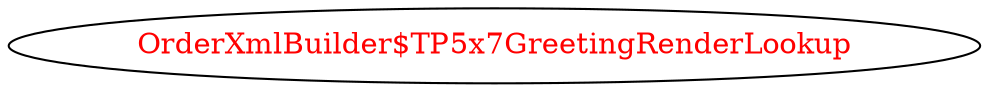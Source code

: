 digraph dependencyGraph {
 concentrate=true;
 ranksep="2.0";
 rankdir="LR"; 
 splines="ortho";
"OrderXmlBuilder$TP5x7GreetingRenderLookup" [fontcolor="red"];
}